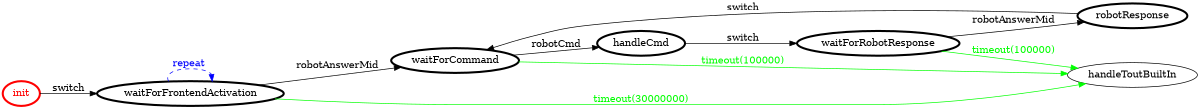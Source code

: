 /*
*
* A GraphViz DOT FSM description 
* Please use a GraphViz visualizer (like http://www.webgraphviz.com)
*  
*/

digraph finite_state_machine {
	rankdir=LR
	size="8,5"
	
	init [ color = red ][ fontcolor = red ][ penwidth = 3 ]
	handleCmd [ color = black ][ fontcolor = black ][ penwidth = 3 ]
	waitForCommand [ color = black ][ fontcolor = black ][ penwidth = 3 ]
	robotResponse [ color = black ][ fontcolor = black ][ penwidth = 3 ]
	waitForFrontendActivation [ color = black ][ fontcolor = black ][ penwidth = 3 ]
	waitForRobotResponse [ color = black ][ fontcolor = black ][ penwidth = 3 ]
	
	init -> waitForFrontendActivation [ label = "switch" ][ color = black ][ fontcolor = black ]
	waitForRobotResponse -> robotResponse [ label = "robotAnswerMid" ][ color = black ][ fontcolor = black ]
	waitForRobotResponse -> handleToutBuiltIn [ label = "timeout(100000)" ][ color = green ][ fontcolor = green ]
	robotResponse -> waitForCommand [ label = "switch" ][ color = black ][ fontcolor = black ]
	waitForFrontendActivation -> handleToutBuiltIn [ label = "timeout(30000000)" ][ color = green ][ fontcolor = green ]
	handleCmd -> waitForRobotResponse [ label = "switch" ][ color = black ][ fontcolor = black ]
	waitForFrontendActivation -> waitForFrontendActivation [ label = "repeat "][ style = dashed ][ color = blue ][ fontcolor = blue ]
	waitForFrontendActivation -> waitForCommand [ label = "robotAnswerMid" ][ color = black ][ fontcolor = black ]
	waitForCommand -> handleToutBuiltIn [ label = "timeout(100000)" ][ color = green ][ fontcolor = green ]
	waitForCommand -> handleCmd [ label = "robotCmd" ][ color = black ][ fontcolor = black ]
}
